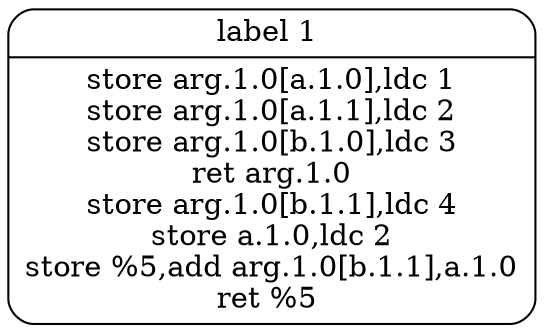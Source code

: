 digraph
{
    "label 1" [ label = "{ label\ 1 | store\ arg.1.0[a.1.0],ldc\ 1\nstore\ arg.1.0[a.1.1],ldc\ 2\nstore\ arg.1.0[b.1.0],ldc\ 3\nret\ arg.1.0\nstore\ arg.1.0[b.1.1],ldc\ 4\nstore\ a.1.0,ldc\ 2\nstore\ %5,add\ arg.1.0[b.1.1],a.1.0\nret\ %5 }", shape = record, style = rounded ]
}